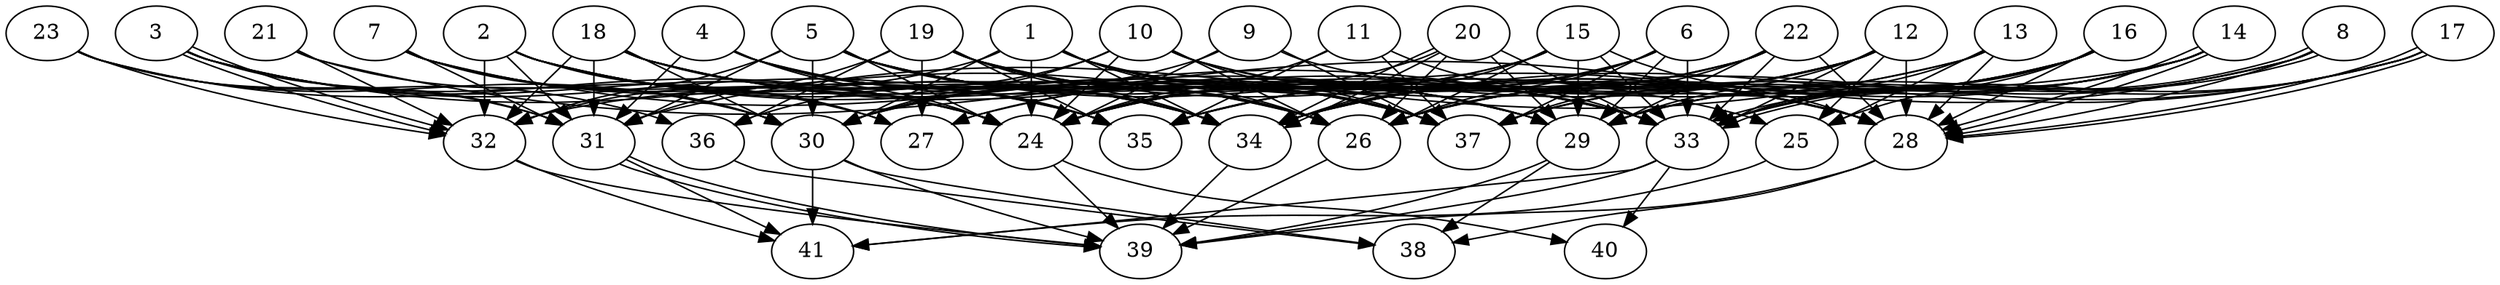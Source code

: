// DAG (tier=3-complex, mode=compute, n=41, ccr=0.453, fat=0.793, density=0.760, regular=0.344, jump=0.202, mindata=1048576, maxdata=16777216)
// DAG automatically generated by daggen at Sun Aug 24 16:33:34 2025
// /home/ermia/Project/Environments/daggen/bin/daggen --dot --ccr 0.453 --fat 0.793 --regular 0.344 --density 0.760 --jump 0.202 --mindata 1048576 --maxdata 16777216 -n 41 
digraph G {
  1 [size="58951319407787344", alpha="0.04", expect_size="29475659703893672"]
  1 -> 24 [size ="937571093839872"]
  1 -> 26 [size ="937571093839872"]
  1 -> 28 [size ="937571093839872"]
  1 -> 29 [size ="937571093839872"]
  1 -> 30 [size ="937571093839872"]
  1 -> 32 [size ="937571093839872"]
  1 -> 34 [size ="937571093839872"]
  1 -> 37 [size ="937571093839872"]
  2 [size="19199339366053088", alpha="0.02", expect_size="9599669683026544"]
  2 -> 24 [size ="480454369083392"]
  2 -> 26 [size ="480454369083392"]
  2 -> 27 [size ="480454369083392"]
  2 -> 29 [size ="480454369083392"]
  2 -> 31 [size ="480454369083392"]
  2 -> 32 [size ="480454369083392"]
  2 -> 34 [size ="480454369083392"]
  2 -> 37 [size ="480454369083392"]
  3 [size="3850215135283809091584", alpha="0.19", expect_size="1925107567641904545792"]
  3 -> 24 [size ="1965229697138688"]
  3 -> 26 [size ="1965229697138688"]
  3 -> 27 [size ="1965229697138688"]
  3 -> 31 [size ="1965229697138688"]
  3 -> 32 [size ="1965229697138688"]
  3 -> 32 [size ="1965229697138688"]
  3 -> 35 [size ="1965229697138688"]
  4 [size="3725958270893975552", alpha="0.05", expect_size="1862979135446987776"]
  4 -> 24 [size ="1242427503411200"]
  4 -> 26 [size ="1242427503411200"]
  4 -> 29 [size ="1242427503411200"]
  4 -> 31 [size ="1242427503411200"]
  4 -> 34 [size ="1242427503411200"]
  4 -> 35 [size ="1242427503411200"]
  5 [size="28014512228973908", alpha="0.08", expect_size="14007256114486954"]
  5 -> 24 [size ="671948472320000"]
  5 -> 25 [size ="671948472320000"]
  5 -> 26 [size ="671948472320000"]
  5 -> 29 [size ="671948472320000"]
  5 -> 30 [size ="671948472320000"]
  5 -> 31 [size ="671948472320000"]
  5 -> 32 [size ="671948472320000"]
  5 -> 33 [size ="671948472320000"]
  5 -> 34 [size ="671948472320000"]
  5 -> 37 [size ="671948472320000"]
  6 [size="116604550999923760", alpha="0.12", expect_size="58302275499961880"]
  6 -> 24 [size ="66284439994368"]
  6 -> 26 [size ="66284439994368"]
  6 -> 29 [size ="66284439994368"]
  6 -> 33 [size ="66284439994368"]
  6 -> 34 [size ="66284439994368"]
  6 -> 37 [size ="66284439994368"]
  7 [size="1848939454696410578944", alpha="0.18", expect_size="924469727348205289472"]
  7 -> 24 [size ="1205142623879168"]
  7 -> 30 [size ="1205142623879168"]
  7 -> 31 [size ="1205142623879168"]
  7 -> 33 [size ="1205142623879168"]
  7 -> 34 [size ="1205142623879168"]
  7 -> 35 [size ="1205142623879168"]
  8 [size="1988359782607618048", alpha="0.13", expect_size="994179891303809024"]
  8 -> 28 [size ="12649886646272"]
  8 -> 29 [size ="12649886646272"]
  8 -> 33 [size ="12649886646272"]
  8 -> 33 [size ="12649886646272"]
  8 -> 35 [size ="12649886646272"]
  8 -> 37 [size ="12649886646272"]
  9 [size="646678684449540", alpha="0.11", expect_size="323339342224770"]
  9 -> 24 [size ="59533078560768"]
  9 -> 28 [size ="59533078560768"]
  9 -> 30 [size ="59533078560768"]
  9 -> 37 [size ="59533078560768"]
  10 [size="55352180535719592", alpha="0.11", expect_size="27676090267859796"]
  10 -> 24 [size ="938103275520000"]
  10 -> 26 [size ="938103275520000"]
  10 -> 28 [size ="938103275520000"]
  10 -> 30 [size ="938103275520000"]
  10 -> 33 [size ="938103275520000"]
  10 -> 36 [size ="938103275520000"]
  10 -> 37 [size ="938103275520000"]
  11 [size="1524329432481590784", alpha="0.06", expect_size="762164716240795392"]
  11 -> 24 [size ="864555978719232"]
  11 -> 33 [size ="864555978719232"]
  11 -> 35 [size ="864555978719232"]
  11 -> 37 [size ="864555978719232"]
  12 [size="22948564620832756", alpha="0.01", expect_size="11474282310416378"]
  12 -> 24 [size ="694202685980672"]
  12 -> 25 [size ="694202685980672"]
  12 -> 26 [size ="694202685980672"]
  12 -> 27 [size ="694202685980672"]
  12 -> 28 [size ="694202685980672"]
  12 -> 29 [size ="694202685980672"]
  12 -> 33 [size ="694202685980672"]
  12 -> 34 [size ="694202685980672"]
  12 -> 35 [size ="694202685980672"]
  13 [size="559191371054871", alpha="0.03", expect_size="279595685527435"]
  13 -> 24 [size ="26488950751232"]
  13 -> 25 [size ="26488950751232"]
  13 -> 28 [size ="26488950751232"]
  13 -> 31 [size ="26488950751232"]
  13 -> 33 [size ="26488950751232"]
  14 [size="2742269291994195951616", alpha="0.11", expect_size="1371134645997097975808"]
  14 -> 26 [size ="1567340613337088"]
  14 -> 28 [size ="1567340613337088"]
  14 -> 28 [size ="1567340613337088"]
  14 -> 29 [size ="1567340613337088"]
  14 -> 32 [size ="1567340613337088"]
  14 -> 33 [size ="1567340613337088"]
  14 -> 34 [size ="1567340613337088"]
  14 -> 37 [size ="1567340613337088"]
  15 [size="2995146893706224640", alpha="0.17", expect_size="1497573446853112320"]
  15 -> 26 [size ="1540396739985408"]
  15 -> 27 [size ="1540396739985408"]
  15 -> 28 [size ="1540396739985408"]
  15 -> 29 [size ="1540396739985408"]
  15 -> 30 [size ="1540396739985408"]
  15 -> 33 [size ="1540396739985408"]
  15 -> 34 [size ="1540396739985408"]
  16 [size="45773809188040808", alpha="0.16", expect_size="22886904594020404"]
  16 -> 25 [size ="1211384528371712"]
  16 -> 26 [size ="1211384528371712"]
  16 -> 28 [size ="1211384528371712"]
  16 -> 33 [size ="1211384528371712"]
  16 -> 34 [size ="1211384528371712"]
  16 -> 35 [size ="1211384528371712"]
  16 -> 37 [size ="1211384528371712"]
  17 [size="19601028166461900", alpha="0.04", expect_size="9800514083230950"]
  17 -> 26 [size ="835341284016128"]
  17 -> 28 [size ="835341284016128"]
  17 -> 28 [size ="835341284016128"]
  17 -> 29 [size ="835341284016128"]
  17 -> 33 [size ="835341284016128"]
  17 -> 34 [size ="835341284016128"]
  18 [size="63448630995976192000", alpha="0.16", expect_size="31724315497988096000"]
  18 -> 29 [size ="127263781683200"]
  18 -> 30 [size ="127263781683200"]
  18 -> 31 [size ="127263781683200"]
  18 -> 32 [size ="127263781683200"]
  18 -> 33 [size ="127263781683200"]
  18 -> 34 [size ="127263781683200"]
  18 -> 35 [size ="127263781683200"]
  18 -> 37 [size ="127263781683200"]
  19 [size="702594165213714048", alpha="0.01", expect_size="351297082606857024"]
  19 -> 26 [size ="644603757723648"]
  19 -> 27 [size ="644603757723648"]
  19 -> 28 [size ="644603757723648"]
  19 -> 31 [size ="644603757723648"]
  19 -> 33 [size ="644603757723648"]
  19 -> 34 [size ="644603757723648"]
  19 -> 35 [size ="644603757723648"]
  19 -> 36 [size ="644603757723648"]
  19 -> 37 [size ="644603757723648"]
  20 [size="56702055220114376", alpha="0.16", expect_size="28351027610057188"]
  20 -> 24 [size ="1243244352503808"]
  20 -> 26 [size ="1243244352503808"]
  20 -> 29 [size ="1243244352503808"]
  20 -> 33 [size ="1243244352503808"]
  20 -> 34 [size ="1243244352503808"]
  20 -> 34 [size ="1243244352503808"]
  21 [size="3576972083759939584000", alpha="0.15", expect_size="1788486041879969792000"]
  21 -> 28 [size ="1871114456268800"]
  21 -> 30 [size ="1871114456268800"]
  21 -> 32 [size ="1871114456268800"]
  22 [size="5042915144470619136", alpha="0.16", expect_size="2521457572235309568"]
  22 -> 24 [size ="2186583159603200"]
  22 -> 28 [size ="2186583159603200"]
  22 -> 29 [size ="2186583159603200"]
  22 -> 30 [size ="2186583159603200"]
  22 -> 33 [size ="2186583159603200"]
  22 -> 35 [size ="2186583159603200"]
  22 -> 37 [size ="2186583159603200"]
  23 [size="12857591623322294", alpha="0.00", expect_size="6428795811661147"]
  23 -> 24 [size ="273024234291200"]
  23 -> 30 [size ="273024234291200"]
  23 -> 31 [size ="273024234291200"]
  23 -> 32 [size ="273024234291200"]
  23 -> 36 [size ="273024234291200"]
  24 [size="101813128787447456", alpha="0.16", expect_size="50906564393723728"]
  24 -> 39 [size ="174123477106688"]
  24 -> 40 [size ="174123477106688"]
  25 [size="321642152285075144704", alpha="0.11", expect_size="160821076142537572352"]
  25 -> 41 [size ="375553626472448"]
  26 [size="248424564552892928", alpha="0.13", expect_size="124212282276446464"]
  26 -> 39 [size ="110779588149248"]
  27 [size="6645350627901702144", alpha="0.16", expect_size="3322675313950851072"]
  28 [size="3176169016669495", alpha="0.00", expect_size="1588084508334747"]
  28 -> 38 [size ="61788775251968"]
  28 -> 39 [size ="61788775251968"]
  29 [size="140846952512837648384", alpha="0.05", expect_size="70423476256418824192"]
  29 -> 38 [size ="216565010137088"]
  29 -> 39 [size ="216565010137088"]
  30 [size="1303803649968432", alpha="0.10", expect_size="651901824984216"]
  30 -> 38 [size ="151733217001472"]
  30 -> 39 [size ="151733217001472"]
  30 -> 41 [size ="151733217001472"]
  31 [size="2573677543632550400", alpha="0.19", expect_size="1286838771816275200"]
  31 -> 39 [size ="1189708298190848"]
  31 -> 39 [size ="1189708298190848"]
  31 -> 41 [size ="1189708298190848"]
  32 [size="1915224308348251648", alpha="0.03", expect_size="957612154174125824"]
  32 -> 39 [size ="1386873159155712"]
  32 -> 41 [size ="1386873159155712"]
  33 [size="1949233842271489792", alpha="0.15", expect_size="974616921135744896"]
  33 -> 39 [size ="819677940940800"]
  33 -> 40 [size ="819677940940800"]
  33 -> 41 [size ="819677940940800"]
  34 [size="885868945332540276736", alpha="0.12", expect_size="442934472666270138368"]
  34 -> 39 [size ="737909279817728"]
  35 [size="394358733405210240", alpha="0.12", expect_size="197179366702605120"]
  36 [size="5296387791308121088", alpha="0.03", expect_size="2648193895654060544"]
  36 -> 38 [size ="1848133227118592"]
  37 [size="459539173988886380544", alpha="0.13", expect_size="229769586994443190272"]
  38 [size="285451801820397568000", alpha="0.01", expect_size="142725900910198784000"]
  39 [size="167568108190392416", alpha="0.18", expect_size="83784054095196208"]
  40 [size="1669598851849596", alpha="0.13", expect_size="834799425924798"]
  41 [size="1568822314611422208", alpha="0.01", expect_size="784411157305711104"]
}